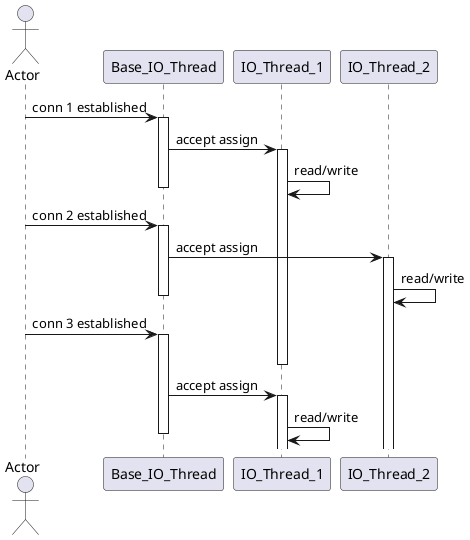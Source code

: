 @startuml

actor Actor as user

user -> Base_IO_Thread : conn 1 established
activate Base_IO_Thread
Base_IO_Thread -> IO_Thread_1 : accept assign
activate IO_Thread_1
IO_Thread_1 -> IO_Thread_1 : read/write
deactivate Base_IO_Thread

user -> Base_IO_Thread : conn 2 established
activate Base_IO_Thread
Base_IO_Thread -> IO_Thread_2 : accept assign
activate IO_Thread_2
IO_Thread_2 -> IO_Thread_2 : read/write
deactivate Base_IO_Thread

user -> Base_IO_Thread : conn 3 established
activate Base_IO_Thread
deactivate IO_Thread_1
Base_IO_Thread -> IO_Thread_1 : accept assign
activate IO_Thread_1
IO_Thread_1 -> IO_Thread_1 : read/write
deactivate Base_IO_Thread


@enduml